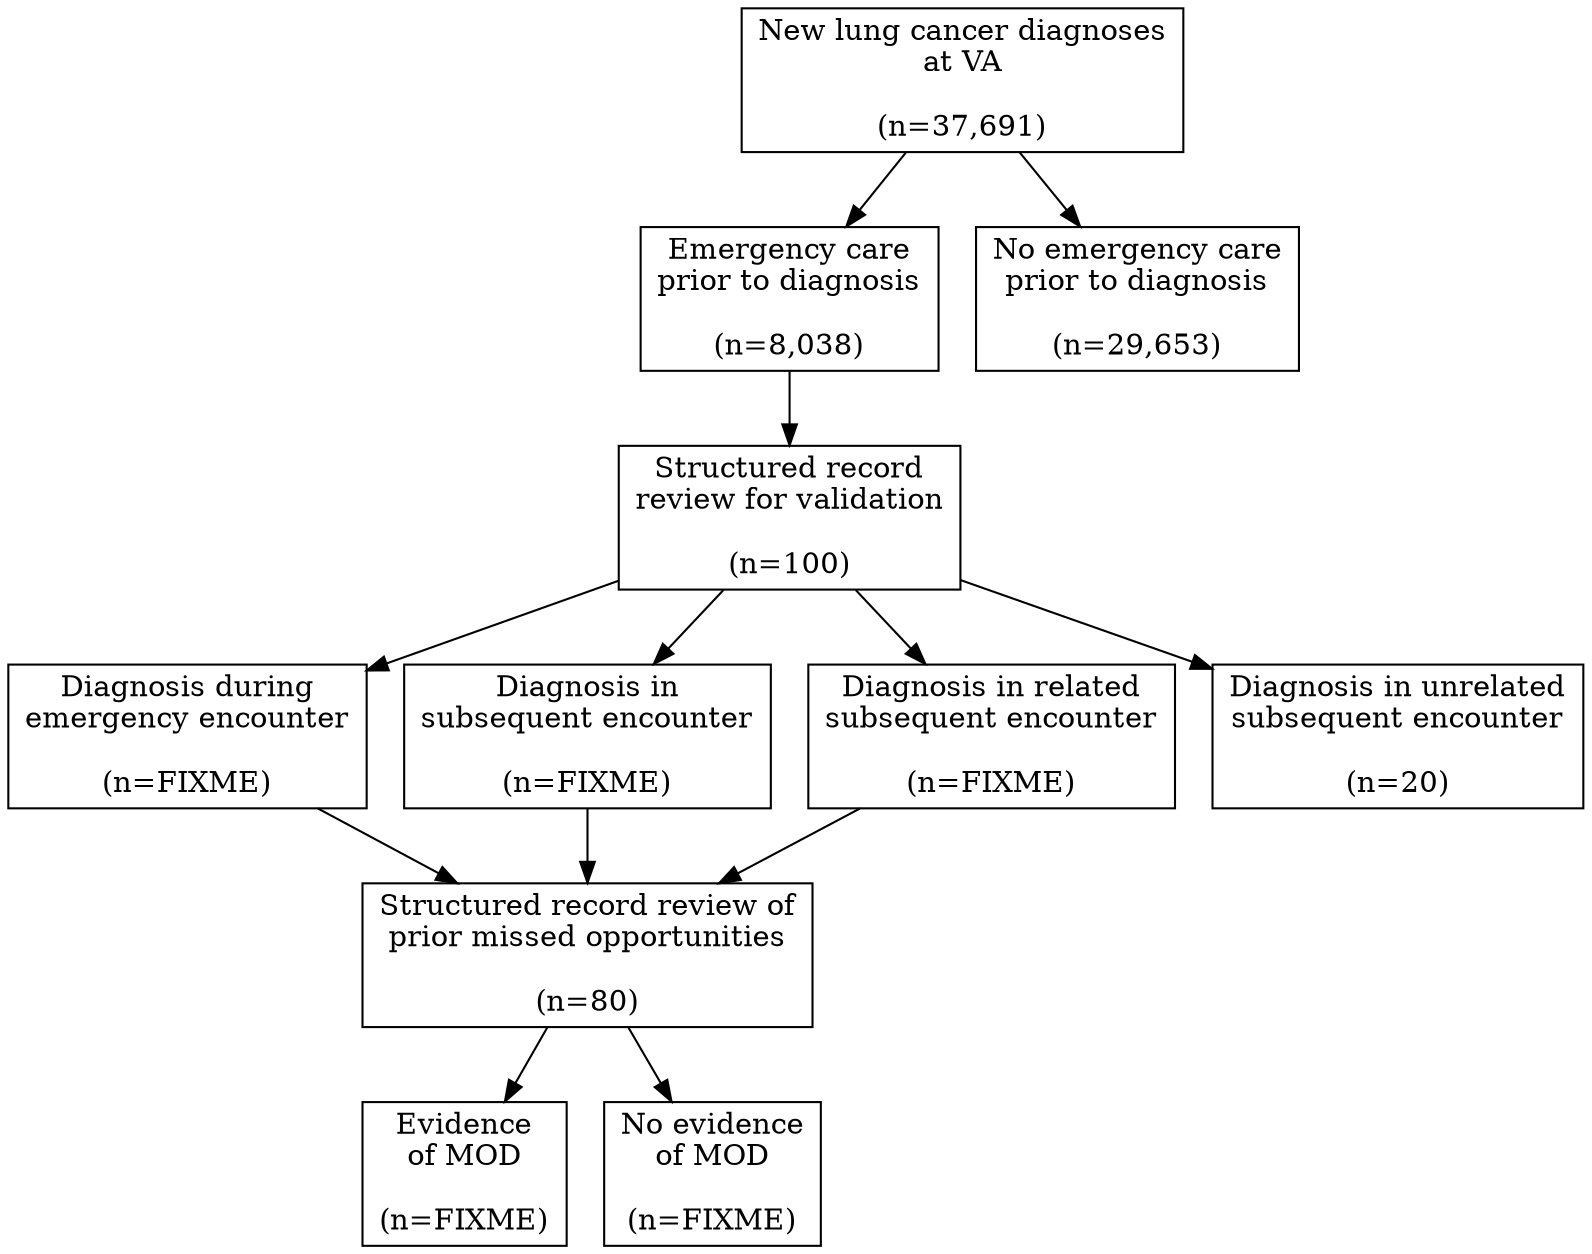 digraph{

# Nodes

cancer_dx[shape=rectangle, label="New lung cancer diagnoses\nat VA\n\n(n=37,691)"]

emerg[shape=rectangle, label="Emergency care\nprior to diagnosis\n\n(n=8,038)"]

no_emerg[shape=rectangle, label="No emergency care\nprior to diagnosis\n\n(n=29,653)"]

review_sample[shape=rectangle, label="Structured record\nreview for validation\n\n(n=100)"]

dx_during_type1[shape=rectangle, label="Diagnosis during\nemergency encounter\n\n(n=FIXME)"]

dx_later_type2[shape=rectangle, label="Diagnosis in\nsubsequent encounter\n\n(n=FIXME)"]

dx_related_type3_incidental[shape=rectangle, label="Diagnosis in related\nsubsequent encounter\n\n(n=FIXME)"]

dx_unrelated_nonEP_FP[shape=rectangle, label="Diagnosis in unrelated\nsubsequent encounter\n\n(n=20)"]

MOD_review[shape=rectangle, label="Structured record review of\nprior missed opportunities\n\n(n=80)"]

yes_MOD[shape=rectangle, label="Evidence\nof MOD\n\n(n=FIXME)"]

no_MOD[shape=rectangle, label="No evidence\nof MOD\n\n(n=FIXME)"]




# Edges

cancer_dx -> emerg
cancer_dx -> no_emerg

emerg -> review_sample
review_sample -> dx_during_type1
review_sample -> dx_later_type2
review_sample -> dx_related_type3_incidental
review_sample -> dx_unrelated_nonEP_FP

dx_during_type1 -> MOD_review
dx_later_type2 -> MOD_review
dx_related_type3_incidental -> MOD_review

MOD_review -> yes_MOD
MOD_review -> no_MOD

}
